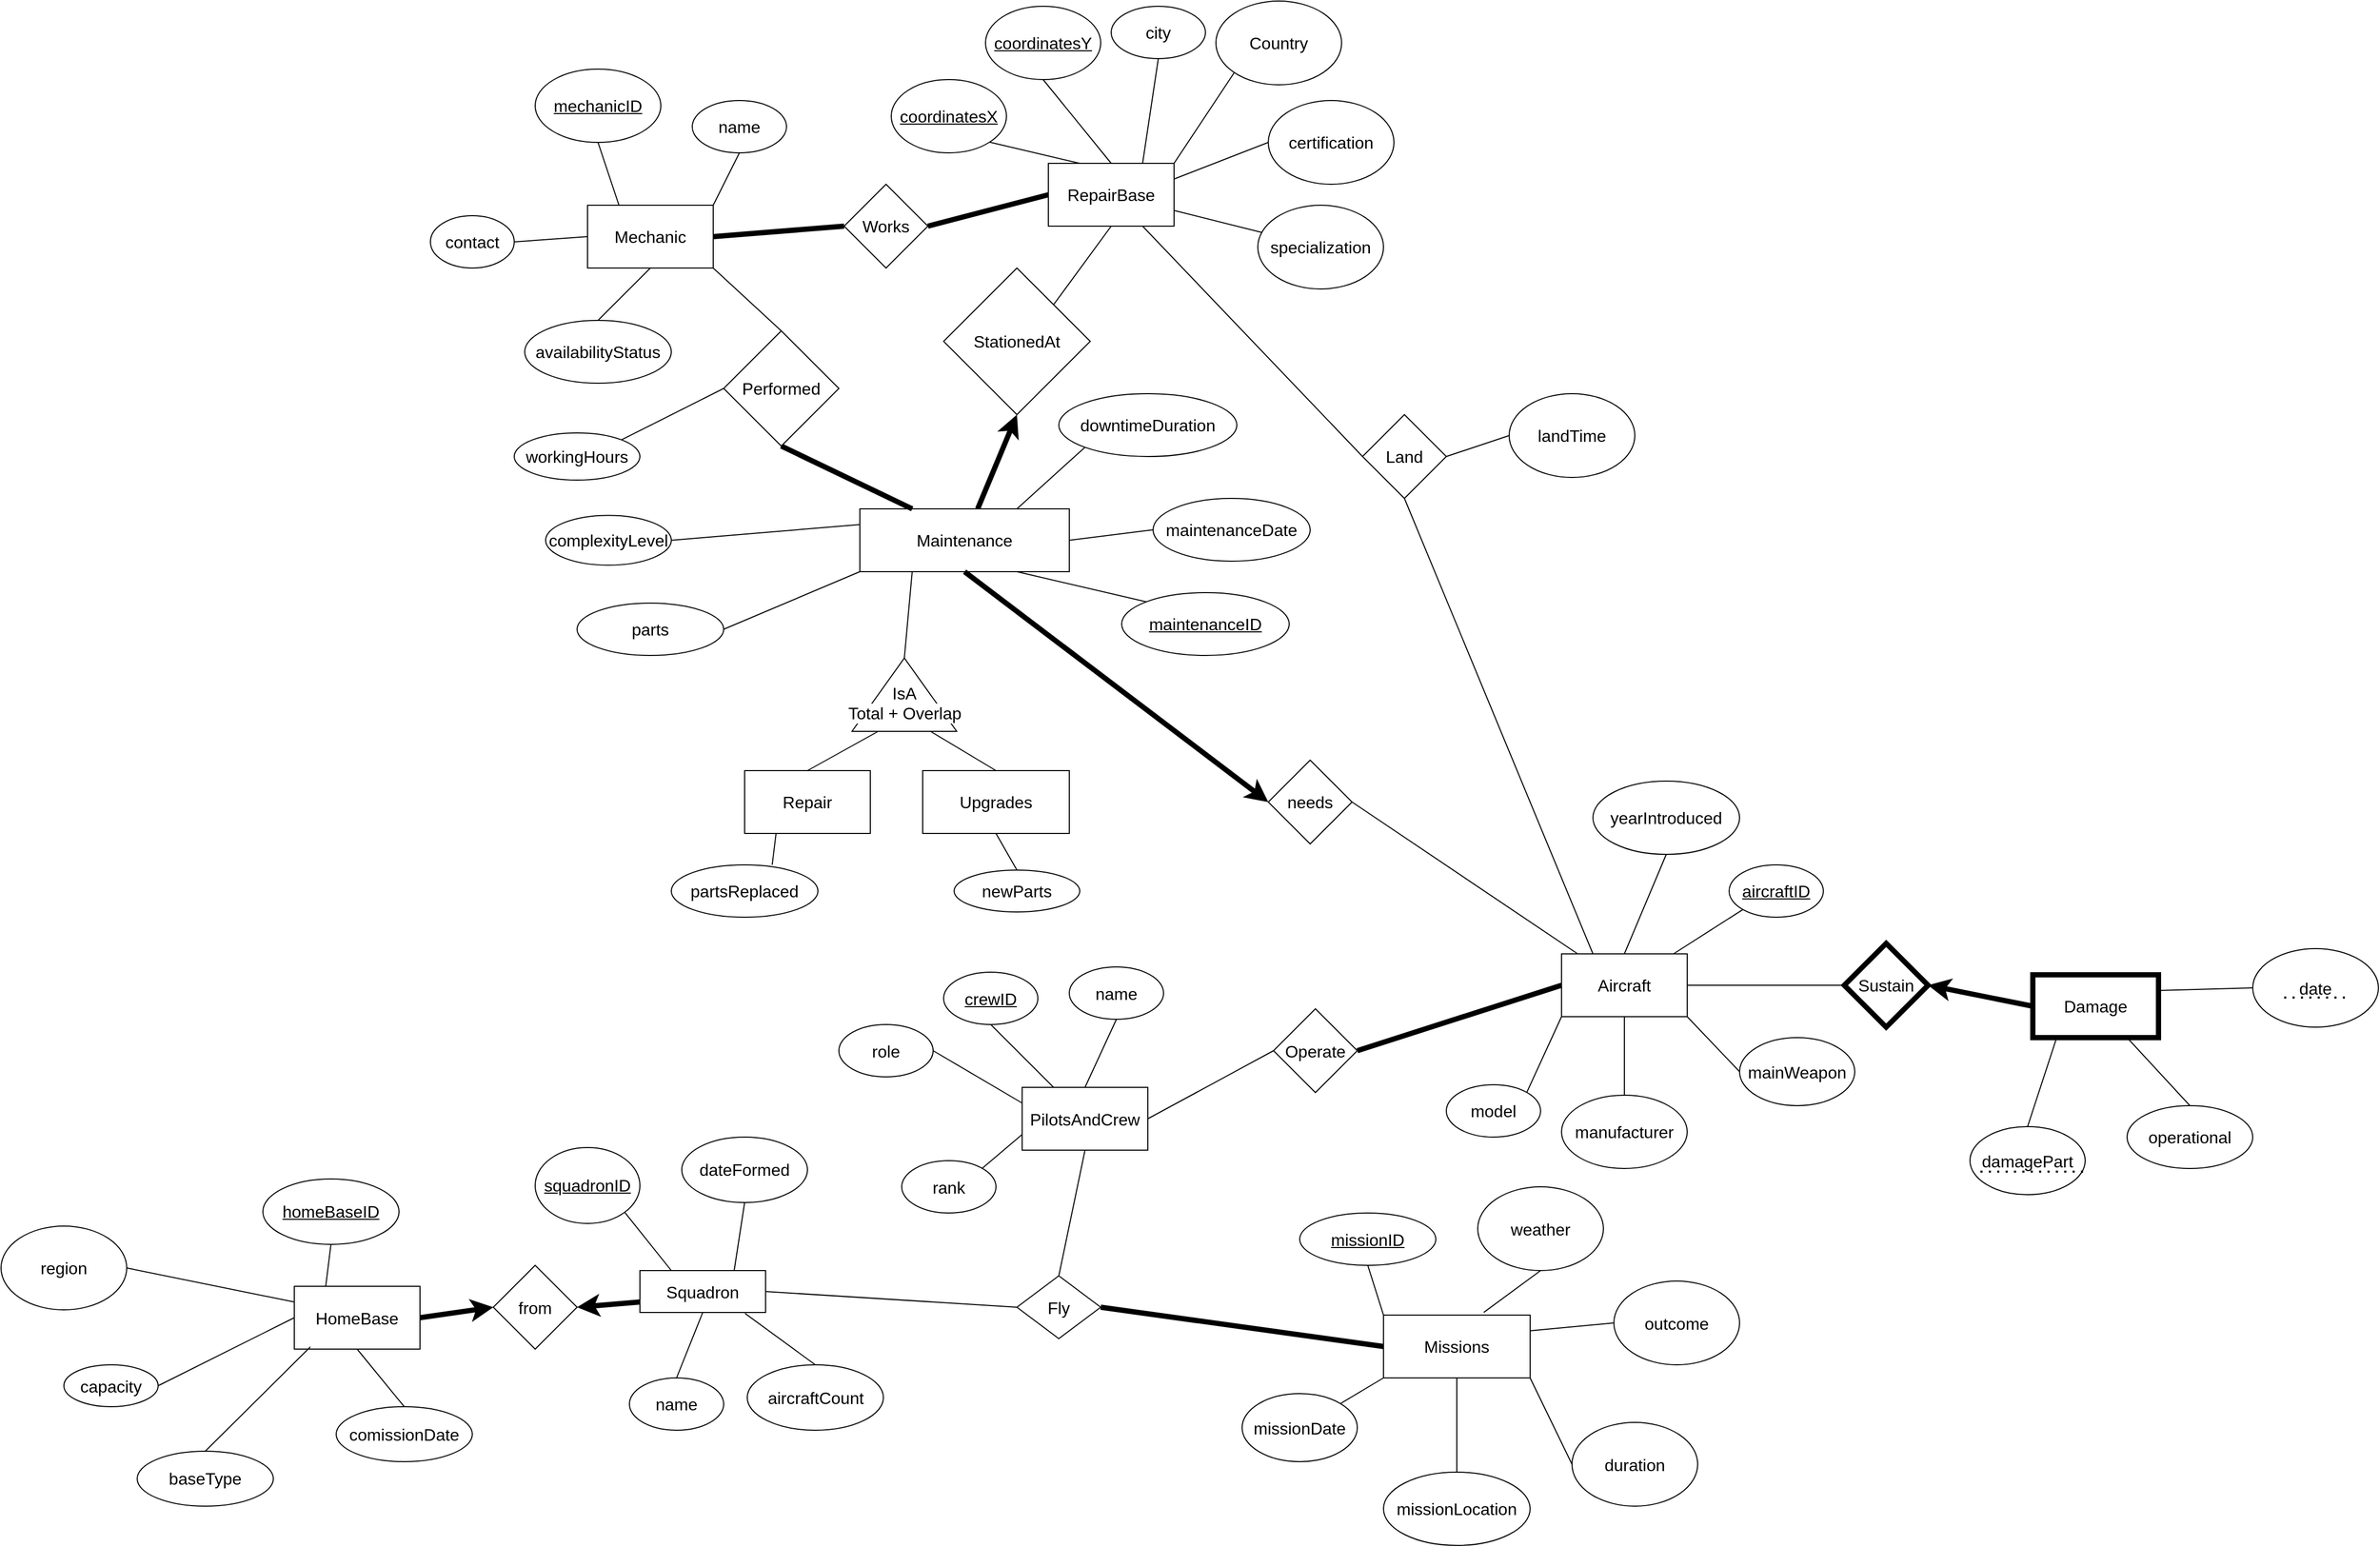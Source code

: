 <mxfile version="24.7.17">
  <diagram name="Page-1" id="7wE-Jub5kdQwUGibDXTf">
    <mxGraphModel grid="1" page="1" gridSize="10" guides="1" tooltips="1" connect="1" arrows="1" fold="1" pageScale="1" pageWidth="827" pageHeight="1169" math="0" shadow="0">
      <root>
        <mxCell id="0" />
        <mxCell id="1" parent="0" />
        <mxCell id="euEqyiu8ekSaOmMLBCGk-12" style="rounded=0;orthogonalLoop=1;jettySize=auto;html=1;entryX=0;entryY=1;entryDx=0;entryDy=0;endArrow=none;endFill=0;fontSize=16;" edge="1" parent="1" source="euEqyiu8ekSaOmMLBCGk-1" target="euEqyiu8ekSaOmMLBCGk-10">
          <mxGeometry relative="1" as="geometry" />
        </mxCell>
        <mxCell id="euEqyiu8ekSaOmMLBCGk-19" style="rounded=0;orthogonalLoop=1;jettySize=auto;html=1;exitX=0.5;exitY=1;exitDx=0;exitDy=0;entryX=0.5;entryY=0;entryDx=0;entryDy=0;endArrow=none;endFill=0;fontSize=16;" edge="1" parent="1" source="euEqyiu8ekSaOmMLBCGk-1" target="euEqyiu8ekSaOmMLBCGk-14">
          <mxGeometry relative="1" as="geometry" />
        </mxCell>
        <mxCell id="euEqyiu8ekSaOmMLBCGk-23" style="rounded=0;orthogonalLoop=1;jettySize=auto;html=1;exitX=0.5;exitY=0;exitDx=0;exitDy=0;entryX=0.5;entryY=1;entryDx=0;entryDy=0;endArrow=none;endFill=0;fontSize=16;" edge="1" parent="1" source="euEqyiu8ekSaOmMLBCGk-1" target="euEqyiu8ekSaOmMLBCGk-17">
          <mxGeometry relative="1" as="geometry" />
        </mxCell>
        <mxCell id="euEqyiu8ekSaOmMLBCGk-85" style="rounded=0;orthogonalLoop=1;jettySize=auto;html=1;exitX=0;exitY=1;exitDx=0;exitDy=0;endArrow=none;endFill=0;entryX=1;entryY=0;entryDx=0;entryDy=0;fontSize=16;" edge="1" parent="1" source="euEqyiu8ekSaOmMLBCGk-1" target="euEqyiu8ekSaOmMLBCGk-13">
          <mxGeometry relative="1" as="geometry" />
        </mxCell>
        <mxCell id="euEqyiu8ekSaOmMLBCGk-89" style="rounded=0;orthogonalLoop=1;jettySize=auto;html=1;entryX=1;entryY=0.5;entryDx=0;entryDy=0;endArrow=none;endFill=0;fontSize=16;" edge="1" parent="1" source="euEqyiu8ekSaOmMLBCGk-1" target="euEqyiu8ekSaOmMLBCGk-82">
          <mxGeometry relative="1" as="geometry" />
        </mxCell>
        <mxCell id="euEqyiu8ekSaOmMLBCGk-92" style="rounded=0;orthogonalLoop=1;jettySize=auto;html=1;entryX=0;entryY=0.5;entryDx=0;entryDy=0;endArrow=none;endFill=0;exitX=1;exitY=0.5;exitDx=0;exitDy=0;fontSize=16;" edge="1" parent="1" source="euEqyiu8ekSaOmMLBCGk-1" target="euEqyiu8ekSaOmMLBCGk-91">
          <mxGeometry relative="1" as="geometry" />
        </mxCell>
        <mxCell id="euEqyiu8ekSaOmMLBCGk-134" style="rounded=0;orthogonalLoop=1;jettySize=auto;html=1;entryX=0.5;entryY=1;entryDx=0;entryDy=0;endArrow=none;endFill=0;exitX=0.25;exitY=0;exitDx=0;exitDy=0;strokeWidth=1;fontSize=16;" edge="1" parent="1" source="euEqyiu8ekSaOmMLBCGk-1" target="euEqyiu8ekSaOmMLBCGk-133">
          <mxGeometry relative="1" as="geometry">
            <mxPoint x="750" y="320" as="sourcePoint" />
          </mxGeometry>
        </mxCell>
        <mxCell id="euEqyiu8ekSaOmMLBCGk-1" value="Aircraft" style="rounded=0;whiteSpace=wrap;html=1;fontSize=16;" vertex="1" parent="1">
          <mxGeometry x="720" y="325" width="120" height="60" as="geometry" />
        </mxCell>
        <mxCell id="euEqyiu8ekSaOmMLBCGk-3" value="Upgrades" style="whiteSpace=wrap;html=1;fontSize=16;" vertex="1" parent="1">
          <mxGeometry x="110" y="150" width="140" height="60" as="geometry" />
        </mxCell>
        <mxCell id="euEqyiu8ekSaOmMLBCGk-65" style="rounded=0;orthogonalLoop=1;jettySize=auto;html=1;exitX=0.75;exitY=0;exitDx=0;exitDy=0;entryX=0;entryY=1;entryDx=0;entryDy=0;endArrow=none;endFill=0;fontSize=16;" edge="1" parent="1" source="euEqyiu8ekSaOmMLBCGk-4" target="euEqyiu8ekSaOmMLBCGk-60">
          <mxGeometry relative="1" as="geometry" />
        </mxCell>
        <mxCell id="euEqyiu8ekSaOmMLBCGk-67" style="rounded=0;orthogonalLoop=1;jettySize=auto;html=1;exitX=1;exitY=0.5;exitDx=0;exitDy=0;entryX=0;entryY=0.5;entryDx=0;entryDy=0;endArrow=none;endFill=0;fontSize=16;" edge="1" parent="1" source="euEqyiu8ekSaOmMLBCGk-4" target="euEqyiu8ekSaOmMLBCGk-56">
          <mxGeometry relative="1" as="geometry" />
        </mxCell>
        <mxCell id="euEqyiu8ekSaOmMLBCGk-68" style="rounded=0;orthogonalLoop=1;jettySize=auto;html=1;exitX=0.75;exitY=1;exitDx=0;exitDy=0;entryX=0;entryY=0;entryDx=0;entryDy=0;endArrow=none;endFill=0;fontSize=16;" edge="1" parent="1" source="euEqyiu8ekSaOmMLBCGk-4" target="euEqyiu8ekSaOmMLBCGk-54">
          <mxGeometry relative="1" as="geometry" />
        </mxCell>
        <mxCell id="46omgulw-xg1U6PSMwpg-21" style="edgeStyle=none;shape=connector;rounded=0;orthogonalLoop=1;jettySize=auto;html=1;exitX=0.25;exitY=1;exitDx=0;exitDy=0;entryX=1;entryY=0.5;entryDx=0;entryDy=0;strokeColor=default;align=center;verticalAlign=middle;fontFamily=Helvetica;fontSize=16;fontColor=default;labelBackgroundColor=default;endArrow=none;endFill=0;" edge="1" parent="1" source="euEqyiu8ekSaOmMLBCGk-4" target="46omgulw-xg1U6PSMwpg-20">
          <mxGeometry relative="1" as="geometry" />
        </mxCell>
        <mxCell id="euEqyiu8ekSaOmMLBCGk-108" style="rounded=0;orthogonalLoop=1;jettySize=auto;html=1;entryX=0.5;entryY=1;entryDx=0;entryDy=0;endArrow=classic;endFill=1;strokeWidth=5;fontSize=16;" edge="1" parent="1" source="euEqyiu8ekSaOmMLBCGk-4" target="euEqyiu8ekSaOmMLBCGk-107">
          <mxGeometry relative="1" as="geometry" />
        </mxCell>
        <mxCell id="euEqyiu8ekSaOmMLBCGk-4" value="Maintenance" style="whiteSpace=wrap;html=1;fontSize=16;" vertex="1" parent="1">
          <mxGeometry x="50" y="-100" width="200" height="60" as="geometry" />
        </mxCell>
        <mxCell id="euEqyiu8ekSaOmMLBCGk-47" style="rounded=0;orthogonalLoop=1;jettySize=auto;html=1;exitX=0.25;exitY=0;exitDx=0;exitDy=0;entryX=0.5;entryY=1;entryDx=0;entryDy=0;endArrow=none;endFill=0;fontSize=16;" edge="1" parent="1" source="euEqyiu8ekSaOmMLBCGk-5" target="euEqyiu8ekSaOmMLBCGk-38">
          <mxGeometry relative="1" as="geometry" />
        </mxCell>
        <mxCell id="euEqyiu8ekSaOmMLBCGk-48" style="rounded=0;orthogonalLoop=1;jettySize=auto;html=1;exitX=0.5;exitY=0;exitDx=0;exitDy=0;entryX=0.5;entryY=1;entryDx=0;entryDy=0;endArrow=none;endFill=0;fontSize=16;" edge="1" parent="1" source="euEqyiu8ekSaOmMLBCGk-5" target="euEqyiu8ekSaOmMLBCGk-39">
          <mxGeometry relative="1" as="geometry" />
        </mxCell>
        <mxCell id="euEqyiu8ekSaOmMLBCGk-53" style="rounded=0;orthogonalLoop=1;jettySize=auto;html=1;exitX=0;exitY=0.25;exitDx=0;exitDy=0;entryX=1;entryY=0.5;entryDx=0;entryDy=0;endArrow=none;endFill=0;fontSize=16;" edge="1" parent="1" source="euEqyiu8ekSaOmMLBCGk-5" target="euEqyiu8ekSaOmMLBCGk-43">
          <mxGeometry relative="1" as="geometry" />
        </mxCell>
        <mxCell id="46omgulw-xg1U6PSMwpg-27" style="edgeStyle=none;shape=connector;rounded=0;orthogonalLoop=1;jettySize=auto;html=1;exitX=0.5;exitY=1;exitDx=0;exitDy=0;strokeColor=default;align=center;verticalAlign=middle;fontFamily=Helvetica;fontSize=16;fontColor=default;labelBackgroundColor=default;endArrow=none;endFill=0;entryX=0.5;entryY=0;entryDx=0;entryDy=0;" edge="1" parent="1" source="euEqyiu8ekSaOmMLBCGk-5" target="46omgulw-xg1U6PSMwpg-28">
          <mxGeometry relative="1" as="geometry">
            <mxPoint x="240" y="630" as="targetPoint" />
          </mxGeometry>
        </mxCell>
        <mxCell id="euEqyiu8ekSaOmMLBCGk-119" style="rounded=0;orthogonalLoop=1;jettySize=auto;html=1;entryX=0;entryY=0.5;entryDx=0;entryDy=0;endArrow=none;endFill=0;exitX=1;exitY=0.5;exitDx=0;exitDy=0;fontSize=16;" edge="1" parent="1" source="euEqyiu8ekSaOmMLBCGk-5" target="euEqyiu8ekSaOmMLBCGk-83">
          <mxGeometry relative="1" as="geometry">
            <Array as="points" />
          </mxGeometry>
        </mxCell>
        <mxCell id="euEqyiu8ekSaOmMLBCGk-5" value="PilotsAndCrew" style="whiteSpace=wrap;html=1;fontSize=16;" vertex="1" parent="1">
          <mxGeometry x="205" y="452.5" width="120" height="60" as="geometry" />
        </mxCell>
        <mxCell id="euEqyiu8ekSaOmMLBCGk-78" style="rounded=0;orthogonalLoop=1;jettySize=auto;html=1;exitX=0.25;exitY=0;exitDx=0;exitDy=0;entryX=1;entryY=1;entryDx=0;entryDy=0;endArrow=none;endFill=0;fontSize=16;" edge="1" parent="1" source="euEqyiu8ekSaOmMLBCGk-7" target="euEqyiu8ekSaOmMLBCGk-72">
          <mxGeometry relative="1" as="geometry" />
        </mxCell>
        <mxCell id="46omgulw-xg1U6PSMwpg-1" style="rounded=0;orthogonalLoop=1;jettySize=auto;html=1;exitX=0.75;exitY=0;exitDx=0;exitDy=0;endArrow=none;endFill=0;entryX=0.5;entryY=1;entryDx=0;entryDy=0;fontSize=16;" edge="1" parent="1" source="euEqyiu8ekSaOmMLBCGk-7" target="euEqyiu8ekSaOmMLBCGk-69">
          <mxGeometry relative="1" as="geometry" />
        </mxCell>
        <mxCell id="euEqyiu8ekSaOmMLBCGk-7" value="RepairBase" style="whiteSpace=wrap;html=1;fontSize=16;" vertex="1" parent="1">
          <mxGeometry x="230" y="-430" width="120" height="60" as="geometry" />
        </mxCell>
        <mxCell id="euEqyiu8ekSaOmMLBCGk-10" value="&lt;u style=&quot;font-size: 16px;&quot;&gt;aircraftID&lt;/u&gt;" style="ellipse;whiteSpace=wrap;html=1;fontSize=16;" vertex="1" parent="1">
          <mxGeometry x="880" y="240" width="90" height="50" as="geometry" />
        </mxCell>
        <mxCell id="euEqyiu8ekSaOmMLBCGk-13" value="model" style="ellipse;whiteSpace=wrap;html=1;fontSize=16;" vertex="1" parent="1">
          <mxGeometry x="610" y="450" width="90" height="50" as="geometry" />
        </mxCell>
        <mxCell id="euEqyiu8ekSaOmMLBCGk-14" value="manufacturer" style="ellipse;whiteSpace=wrap;html=1;fontSize=16;" vertex="1" parent="1">
          <mxGeometry x="720" y="460" width="120" height="70" as="geometry" />
        </mxCell>
        <mxCell id="euEqyiu8ekSaOmMLBCGk-17" value="yearIntroduced" style="ellipse;whiteSpace=wrap;html=1;fontSize=16;" vertex="1" parent="1">
          <mxGeometry x="750" y="160" width="140" height="70" as="geometry" />
        </mxCell>
        <mxCell id="euEqyiu8ekSaOmMLBCGk-36" style="rounded=0;orthogonalLoop=1;jettySize=auto;html=1;exitX=0.183;exitY=1.042;exitDx=0;exitDy=0;endArrow=none;endFill=0;exitPerimeter=0;entryX=0.5;entryY=0;entryDx=0;entryDy=0;fontSize=16;" edge="1" parent="1" source="euEqyiu8ekSaOmMLBCGk-32" target="euEqyiu8ekSaOmMLBCGk-34">
          <mxGeometry relative="1" as="geometry" />
        </mxCell>
        <mxCell id="6LYVL8OE9CmYwPtnyQev-10" style="rounded=0;orthogonalLoop=1;jettySize=auto;html=1;exitX=0.75;exitY=1;exitDx=0;exitDy=0;entryX=0.5;entryY=0;entryDx=0;entryDy=0;endArrow=none;endFill=0;fontSize=16;" edge="1" parent="1" source="euEqyiu8ekSaOmMLBCGk-32" target="euEqyiu8ekSaOmMLBCGk-112">
          <mxGeometry relative="1" as="geometry" />
        </mxCell>
        <mxCell id="LzYWNdN0Dhgm5_Pw5JzB-2" style="rounded=0;orthogonalLoop=1;jettySize=auto;html=1;exitX=1;exitY=0.25;exitDx=0;exitDy=0;entryX=0;entryY=0.5;entryDx=0;entryDy=0;endArrow=none;endFill=0;fontSize=16;" edge="1" parent="1" source="euEqyiu8ekSaOmMLBCGk-32" target="LzYWNdN0Dhgm5_Pw5JzB-1">
          <mxGeometry relative="1" as="geometry" />
        </mxCell>
        <mxCell id="euEqyiu8ekSaOmMLBCGk-32" value="Damage" style="whiteSpace=wrap;html=1;shadow=0;strokeColor=default;strokeWidth=5;fontSize=16;" vertex="1" parent="1">
          <mxGeometry x="1170" y="345" width="120" height="60" as="geometry" />
        </mxCell>
        <mxCell id="euEqyiu8ekSaOmMLBCGk-34" value="damagePart" style="ellipse;whiteSpace=wrap;html=1;fontSize=16;" vertex="1" parent="1">
          <mxGeometry x="1110" y="490" width="110" height="65" as="geometry" />
        </mxCell>
        <mxCell id="euEqyiu8ekSaOmMLBCGk-38" value="&lt;u style=&quot;font-size: 16px;&quot;&gt;crewID&lt;/u&gt;" style="ellipse;whiteSpace=wrap;html=1;fontSize=16;" vertex="1" parent="1">
          <mxGeometry x="130" y="342.5" width="90" height="50" as="geometry" />
        </mxCell>
        <mxCell id="euEqyiu8ekSaOmMLBCGk-39" value="name" style="ellipse;whiteSpace=wrap;html=1;fontSize=16;" vertex="1" parent="1">
          <mxGeometry x="250" y="337.5" width="90" height="50" as="geometry" />
        </mxCell>
        <mxCell id="euEqyiu8ekSaOmMLBCGk-43" value="role" style="ellipse;whiteSpace=wrap;html=1;fontSize=16;" vertex="1" parent="1">
          <mxGeometry x="30" y="392.5" width="90" height="50" as="geometry" />
        </mxCell>
        <mxCell id="euEqyiu8ekSaOmMLBCGk-54" value="&lt;u style=&quot;font-size: 16px;&quot;&gt;maintenanceID&lt;/u&gt;" style="ellipse;whiteSpace=wrap;html=1;fontSize=16;" vertex="1" parent="1">
          <mxGeometry x="300" y="-20" width="160" height="60" as="geometry" />
        </mxCell>
        <mxCell id="euEqyiu8ekSaOmMLBCGk-56" value="maintenanceDate" style="ellipse;whiteSpace=wrap;html=1;fontSize=16;" vertex="1" parent="1">
          <mxGeometry x="330" y="-110" width="150" height="60" as="geometry" />
        </mxCell>
        <mxCell id="euEqyiu8ekSaOmMLBCGk-76" style="rounded=0;orthogonalLoop=1;jettySize=auto;html=1;exitX=0.25;exitY=0;exitDx=0;exitDy=0;entryX=0.5;entryY=1;entryDx=0;entryDy=0;endArrow=none;endFill=0;fontSize=16;" edge="1" parent="1" source="euEqyiu8ekSaOmMLBCGk-58" target="euEqyiu8ekSaOmMLBCGk-74">
          <mxGeometry relative="1" as="geometry" />
        </mxCell>
        <mxCell id="46omgulw-xg1U6PSMwpg-52" style="edgeStyle=none;shape=connector;rounded=0;orthogonalLoop=1;jettySize=auto;html=1;exitX=0;exitY=0.5;exitDx=0;exitDy=0;entryX=1;entryY=0.5;entryDx=0;entryDy=0;strokeColor=default;align=center;verticalAlign=middle;fontFamily=Helvetica;fontSize=16;fontColor=default;labelBackgroundColor=default;endArrow=none;endFill=0;" edge="1" parent="1" source="euEqyiu8ekSaOmMLBCGk-58" target="euEqyiu8ekSaOmMLBCGk-114">
          <mxGeometry relative="1" as="geometry" />
        </mxCell>
        <mxCell id="euEqyiu8ekSaOmMLBCGk-137" style="rounded=0;orthogonalLoop=1;jettySize=auto;html=1;entryX=0;entryY=0.5;entryDx=0;entryDy=0;endArrow=none;endFill=0;exitX=1;exitY=0.5;exitDx=0;exitDy=0;strokeWidth=5;fontSize=16;" edge="1" parent="1" source="euEqyiu8ekSaOmMLBCGk-58" target="euEqyiu8ekSaOmMLBCGk-136">
          <mxGeometry relative="1" as="geometry" />
        </mxCell>
        <mxCell id="euEqyiu8ekSaOmMLBCGk-58" value="Mechanic" style="whiteSpace=wrap;html=1;fontSize=16;" vertex="1" parent="1">
          <mxGeometry x="-210" y="-390" width="120" height="60" as="geometry" />
        </mxCell>
        <mxCell id="euEqyiu8ekSaOmMLBCGk-60" value="downtimeDuration" style="ellipse;whiteSpace=wrap;html=1;fontSize=16;" vertex="1" parent="1">
          <mxGeometry x="240" y="-210" width="170" height="60" as="geometry" />
        </mxCell>
        <mxCell id="euEqyiu8ekSaOmMLBCGk-69" value="city" style="ellipse;whiteSpace=wrap;html=1;fontSize=16;" vertex="1" parent="1">
          <mxGeometry x="290" y="-580" width="90" height="50" as="geometry" />
        </mxCell>
        <mxCell id="euEqyiu8ekSaOmMLBCGk-72" value="&lt;u style=&quot;font-size: 16px;&quot;&gt;coordinatesX&lt;/u&gt;" style="ellipse;whiteSpace=wrap;html=1;fontSize=16;" vertex="1" parent="1">
          <mxGeometry x="80" y="-510" width="110" height="70" as="geometry" />
        </mxCell>
        <mxCell id="euEqyiu8ekSaOmMLBCGk-74" value="&lt;u style=&quot;font-size: 16px;&quot;&gt;mechanicID&lt;/u&gt;" style="ellipse;whiteSpace=wrap;html=1;fontSize=16;" vertex="1" parent="1">
          <mxGeometry x="-260" y="-520" width="120" height="70" as="geometry" />
        </mxCell>
        <mxCell id="euEqyiu8ekSaOmMLBCGk-90" style="rounded=0;orthogonalLoop=1;jettySize=auto;html=1;exitX=0;exitY=0.5;exitDx=0;exitDy=0;entryX=0.5;entryY=1;entryDx=0;entryDy=0;endArrow=none;endFill=0;strokeWidth=5;startArrow=classic;startFill=1;fontSize=16;" edge="1" parent="1" source="euEqyiu8ekSaOmMLBCGk-82" target="euEqyiu8ekSaOmMLBCGk-4">
          <mxGeometry relative="1" as="geometry" />
        </mxCell>
        <mxCell id="euEqyiu8ekSaOmMLBCGk-82" value="needs" style="rhombus;whiteSpace=wrap;html=1;fontSize=16;" vertex="1" parent="1">
          <mxGeometry x="440" y="140" width="80" height="80" as="geometry" />
        </mxCell>
        <mxCell id="euEqyiu8ekSaOmMLBCGk-87" style="rounded=0;orthogonalLoop=1;jettySize=auto;html=1;exitX=1;exitY=0.5;exitDx=0;exitDy=0;entryX=0;entryY=0.5;entryDx=0;entryDy=0;endArrow=none;endFill=0;strokeWidth=5;fontSize=16;" edge="1" parent="1" source="euEqyiu8ekSaOmMLBCGk-83" target="euEqyiu8ekSaOmMLBCGk-1">
          <mxGeometry relative="1" as="geometry" />
        </mxCell>
        <mxCell id="euEqyiu8ekSaOmMLBCGk-83" value="Operate" style="rhombus;whiteSpace=wrap;html=1;fontSize=16;" vertex="1" parent="1">
          <mxGeometry x="445" y="377.5" width="80" height="80" as="geometry" />
        </mxCell>
        <mxCell id="euEqyiu8ekSaOmMLBCGk-94" style="rounded=0;orthogonalLoop=1;jettySize=auto;html=1;entryX=0;entryY=0.5;entryDx=0;entryDy=0;endArrow=none;endFill=0;exitX=1;exitY=0.5;exitDx=0;exitDy=0;strokeWidth=5;startArrow=classic;startFill=1;fontSize=16;" edge="1" parent="1" source="euEqyiu8ekSaOmMLBCGk-91" target="euEqyiu8ekSaOmMLBCGk-32">
          <mxGeometry relative="1" as="geometry" />
        </mxCell>
        <mxCell id="euEqyiu8ekSaOmMLBCGk-91" value="Sustain" style="rhombus;whiteSpace=wrap;html=1;strokeWidth=5;fontSize=16;" vertex="1" parent="1">
          <mxGeometry x="990" y="315" width="80" height="80" as="geometry" />
        </mxCell>
        <mxCell id="46omgulw-xg1U6PSMwpg-18" style="edgeStyle=none;shape=connector;rounded=0;orthogonalLoop=1;jettySize=auto;html=1;exitX=0.5;exitY=1;exitDx=0;exitDy=0;entryX=0.25;entryY=0;entryDx=0;entryDy=0;strokeColor=default;align=center;verticalAlign=middle;fontFamily=Helvetica;fontSize=16;fontColor=default;labelBackgroundColor=default;endArrow=none;endFill=0;strokeWidth=5;" edge="1" parent="1" source="46omgulw-xg1U6PSMwpg-15" target="euEqyiu8ekSaOmMLBCGk-4">
          <mxGeometry relative="1" as="geometry" />
        </mxCell>
        <mxCell id="46omgulw-xg1U6PSMwpg-15" value="Performed" style="rhombus;whiteSpace=wrap;html=1;fontFamily=Helvetica;fontSize=16;fontColor=default;labelBackgroundColor=default;" vertex="1" parent="1">
          <mxGeometry x="-80" y="-270" width="110" height="110" as="geometry" />
        </mxCell>
        <mxCell id="euEqyiu8ekSaOmMLBCGk-106" value="Repair" style="whiteSpace=wrap;html=1;fontSize=16;" vertex="1" parent="1">
          <mxGeometry x="-60" y="150" width="120" height="60" as="geometry" />
        </mxCell>
        <mxCell id="46omgulw-xg1U6PSMwpg-22" style="edgeStyle=none;shape=connector;rounded=0;orthogonalLoop=1;jettySize=auto;html=1;exitX=0;exitY=0.25;exitDx=0;exitDy=0;entryX=0.5;entryY=0;entryDx=0;entryDy=0;strokeColor=default;align=center;verticalAlign=middle;fontFamily=Helvetica;fontSize=16;fontColor=default;labelBackgroundColor=default;endArrow=none;endFill=0;" edge="1" parent="1" source="46omgulw-xg1U6PSMwpg-20" target="euEqyiu8ekSaOmMLBCGk-106">
          <mxGeometry relative="1" as="geometry" />
        </mxCell>
        <mxCell id="46omgulw-xg1U6PSMwpg-23" style="edgeStyle=none;shape=connector;rounded=0;orthogonalLoop=1;jettySize=auto;html=1;exitX=0;exitY=0.75;exitDx=0;exitDy=0;entryX=0.5;entryY=0;entryDx=0;entryDy=0;strokeColor=default;align=center;verticalAlign=middle;fontFamily=Helvetica;fontSize=16;fontColor=default;labelBackgroundColor=default;endArrow=none;endFill=0;" edge="1" parent="1" source="46omgulw-xg1U6PSMwpg-20" target="euEqyiu8ekSaOmMLBCGk-3">
          <mxGeometry relative="1" as="geometry" />
        </mxCell>
        <mxCell id="46omgulw-xg1U6PSMwpg-20" value="IsA" style="triangle;whiteSpace=wrap;html=1;rotation=-90;labelPosition=center;verticalLabelPosition=middle;align=center;verticalAlign=middle;textDirection=vertical-lr;fontSize=16;" vertex="1" parent="1">
          <mxGeometry x="57.5" y="27.5" width="70" height="100" as="geometry" />
        </mxCell>
        <mxCell id="euEqyiu8ekSaOmMLBCGk-110" style="rounded=0;orthogonalLoop=1;jettySize=auto;html=1;exitX=1;exitY=0;exitDx=0;exitDy=0;entryX=0.5;entryY=1;entryDx=0;entryDy=0;endArrow=none;endFill=0;strokeWidth=1;fontSize=16;" edge="1" parent="1" source="euEqyiu8ekSaOmMLBCGk-107" target="euEqyiu8ekSaOmMLBCGk-7">
          <mxGeometry relative="1" as="geometry" />
        </mxCell>
        <mxCell id="euEqyiu8ekSaOmMLBCGk-107" value="StationedAt" style="rhombus;whiteSpace=wrap;html=1;fontFamily=Helvetica;fontSize=16;fontColor=default;labelBackgroundColor=default;" vertex="1" parent="1">
          <mxGeometry x="130" y="-330" width="140" height="140" as="geometry" />
        </mxCell>
        <mxCell id="46omgulw-xg1U6PSMwpg-29" style="edgeStyle=none;shape=connector;rounded=0;orthogonalLoop=1;jettySize=auto;html=1;exitX=1;exitY=0.5;exitDx=0;exitDy=0;entryX=0;entryY=0.5;entryDx=0;entryDy=0;strokeColor=default;align=center;verticalAlign=middle;fontFamily=Helvetica;fontSize=16;fontColor=default;labelBackgroundColor=default;endArrow=none;endFill=0;strokeWidth=5;" edge="1" parent="1" source="46omgulw-xg1U6PSMwpg-28" target="46omgulw-xg1U6PSMwpg-39">
          <mxGeometry relative="1" as="geometry">
            <mxPoint x="235" y="860" as="targetPoint" />
          </mxGeometry>
        </mxCell>
        <mxCell id="46omgulw-xg1U6PSMwpg-28" value="Fly" style="rhombus;whiteSpace=wrap;html=1;fontFamily=Helvetica;fontSize=16;fontColor=default;labelBackgroundColor=default;" vertex="1" parent="1">
          <mxGeometry x="200" y="632.5" width="80" height="60" as="geometry" />
        </mxCell>
        <mxCell id="46omgulw-xg1U6PSMwpg-30" style="rounded=0;orthogonalLoop=1;jettySize=auto;html=1;exitX=0.5;exitY=1;exitDx=0;exitDy=0;entryX=0.5;entryY=0;entryDx=0;entryDy=0;endArrow=none;endFill=0;fontSize=16;" edge="1" parent="1" source="46omgulw-xg1U6PSMwpg-39" target="euEqyiu8ekSaOmMLBCGk-142">
          <mxGeometry relative="1" as="geometry">
            <mxPoint x="645" y="825" as="targetPoint" />
          </mxGeometry>
        </mxCell>
        <mxCell id="46omgulw-xg1U6PSMwpg-35" style="edgeStyle=none;shape=connector;rounded=0;orthogonalLoop=1;jettySize=auto;html=1;exitX=0;exitY=1;exitDx=0;exitDy=0;entryX=1;entryY=0;entryDx=0;entryDy=0;strokeColor=default;align=center;verticalAlign=middle;fontFamily=Helvetica;fontSize=16;fontColor=default;labelBackgroundColor=default;endArrow=none;endFill=0;" edge="1" parent="1" source="46omgulw-xg1U6PSMwpg-39" target="46omgulw-xg1U6PSMwpg-40">
          <mxGeometry relative="1" as="geometry" />
        </mxCell>
        <mxCell id="46omgulw-xg1U6PSMwpg-37" style="edgeStyle=none;shape=connector;rounded=0;orthogonalLoop=1;jettySize=auto;html=1;exitX=0;exitY=0;exitDx=0;exitDy=0;entryX=0.5;entryY=1;entryDx=0;entryDy=0;strokeColor=default;align=center;verticalAlign=middle;fontFamily=Helvetica;fontSize=16;fontColor=default;labelBackgroundColor=default;endArrow=none;endFill=0;" edge="1" parent="1" source="46omgulw-xg1U6PSMwpg-39" target="46omgulw-xg1U6PSMwpg-41">
          <mxGeometry relative="1" as="geometry" />
        </mxCell>
        <mxCell id="46omgulw-xg1U6PSMwpg-39" value="Missions" style="whiteSpace=wrap;html=1;fontSize=16;" vertex="1" parent="1">
          <mxGeometry x="550" y="670" width="140" height="60" as="geometry" />
        </mxCell>
        <mxCell id="46omgulw-xg1U6PSMwpg-40" value="missionDate" style="ellipse;whiteSpace=wrap;html=1;fontSize=16;" vertex="1" parent="1">
          <mxGeometry x="415" y="745" width="110" height="65" as="geometry" />
        </mxCell>
        <mxCell id="46omgulw-xg1U6PSMwpg-41" value="&lt;u style=&quot;font-size: 16px;&quot;&gt;missionID&lt;/u&gt;" style="ellipse;whiteSpace=wrap;html=1;fontSize=16;" vertex="1" parent="1">
          <mxGeometry x="470" y="572.5" width="130" height="50" as="geometry" />
        </mxCell>
        <mxCell id="euEqyiu8ekSaOmMLBCGk-112" value="operational" style="ellipse;whiteSpace=wrap;html=1;fontSize=16;" vertex="1" parent="1">
          <mxGeometry x="1260" y="470" width="120" height="60" as="geometry" />
        </mxCell>
        <mxCell id="6LYVL8OE9CmYwPtnyQev-20" value="partsReplaced" style="ellipse;whiteSpace=wrap;html=1;fontSize=16;" vertex="1" parent="1">
          <mxGeometry x="-130" y="240" width="140" height="50" as="geometry" />
        </mxCell>
        <mxCell id="6LYVL8OE9CmYwPtnyQev-24" value="" style="endArrow=none;html=1;rounded=0;entryX=0.25;entryY=1;entryDx=0;entryDy=0;exitX=0.688;exitY=0;exitDx=0;exitDy=0;exitPerimeter=0;fontSize=16;" edge="1" parent="1" source="6LYVL8OE9CmYwPtnyQev-20" target="euEqyiu8ekSaOmMLBCGk-106">
          <mxGeometry width="50" height="50" relative="1" as="geometry">
            <mxPoint x="550" y="250" as="sourcePoint" />
            <mxPoint x="600" y="200" as="targetPoint" />
          </mxGeometry>
        </mxCell>
        <mxCell id="6LYVL8OE9CmYwPtnyQev-25" value="newParts" style="ellipse;whiteSpace=wrap;html=1;direction=west;fontSize=16;" vertex="1" parent="1">
          <mxGeometry x="140" y="245" width="120" height="40" as="geometry" />
        </mxCell>
        <mxCell id="6LYVL8OE9CmYwPtnyQev-27" value="" style="endArrow=none;html=1;rounded=0;entryX=0.5;entryY=1;entryDx=0;entryDy=0;exitX=0.5;exitY=1;exitDx=0;exitDy=0;fontSize=16;" edge="1" parent="1" source="6LYVL8OE9CmYwPtnyQev-25" target="euEqyiu8ekSaOmMLBCGk-3">
          <mxGeometry width="50" height="50" relative="1" as="geometry">
            <mxPoint x="550" y="250" as="sourcePoint" />
            <mxPoint x="600" y="200" as="targetPoint" />
          </mxGeometry>
        </mxCell>
        <mxCell id="euEqyiu8ekSaOmMLBCGk-113" value="name" style="ellipse;whiteSpace=wrap;html=1;fontSize=16;" vertex="1" parent="1">
          <mxGeometry x="-110" y="-490" width="90" height="50" as="geometry" />
        </mxCell>
        <mxCell id="euEqyiu8ekSaOmMLBCGk-114" value="contact" style="ellipse;whiteSpace=wrap;html=1;fontSize=16;" vertex="1" parent="1">
          <mxGeometry x="-360" y="-380" width="80" height="50" as="geometry" />
        </mxCell>
        <mxCell id="euEqyiu8ekSaOmMLBCGk-116" value="availabilityStatus" style="ellipse;whiteSpace=wrap;html=1;fontSize=16;" vertex="1" parent="1">
          <mxGeometry x="-270" y="-280" width="140" height="60" as="geometry" />
        </mxCell>
        <mxCell id="46omgulw-xg1U6PSMwpg-51" style="edgeStyle=none;shape=connector;rounded=0;orthogonalLoop=1;jettySize=auto;html=1;exitX=0.5;exitY=0;exitDx=0;exitDy=0;entryX=0.5;entryY=1;entryDx=0;entryDy=0;strokeColor=default;align=center;verticalAlign=middle;fontFamily=Helvetica;fontSize=16;fontColor=default;labelBackgroundColor=default;endArrow=none;endFill=0;" edge="1" parent="1" source="euEqyiu8ekSaOmMLBCGk-116" target="euEqyiu8ekSaOmMLBCGk-58">
          <mxGeometry relative="1" as="geometry" />
        </mxCell>
        <mxCell id="46omgulw-xg1U6PSMwpg-53" style="edgeStyle=none;shape=connector;rounded=0;orthogonalLoop=1;jettySize=auto;html=1;exitX=0.5;exitY=1;exitDx=0;exitDy=0;entryX=1;entryY=0;entryDx=0;entryDy=0;strokeColor=default;align=center;verticalAlign=middle;fontFamily=Helvetica;fontSize=16;fontColor=default;labelBackgroundColor=default;endArrow=none;endFill=0;" edge="1" parent="1" source="euEqyiu8ekSaOmMLBCGk-113" target="euEqyiu8ekSaOmMLBCGk-58">
          <mxGeometry relative="1" as="geometry" />
        </mxCell>
        <mxCell id="46omgulw-xg1U6PSMwpg-63" style="edgeStyle=none;shape=connector;rounded=0;orthogonalLoop=1;jettySize=auto;html=1;exitX=1;exitY=0.5;exitDx=0;exitDy=0;strokeColor=default;align=center;verticalAlign=middle;fontFamily=Helvetica;fontSize=16;fontColor=default;labelBackgroundColor=default;endArrow=none;endFill=0;entryX=0;entryY=0.5;entryDx=0;entryDy=0;strokeWidth=1;" edge="1" parent="1" source="euEqyiu8ekSaOmMLBCGk-122" target="46omgulw-xg1U6PSMwpg-28">
          <mxGeometry relative="1" as="geometry">
            <mxPoint x="190" y="670" as="targetPoint" />
          </mxGeometry>
        </mxCell>
        <mxCell id="euEqyiu8ekSaOmMLBCGk-122" value="Squadron" style="rounded=0;whiteSpace=wrap;html=1;fontSize=16;" vertex="1" parent="1">
          <mxGeometry x="-160" y="627.5" width="120" height="40" as="geometry" />
        </mxCell>
        <mxCell id="euEqyiu8ekSaOmMLBCGk-123" value="&lt;u style=&quot;font-size: 16px;&quot;&gt;squadronID&lt;/u&gt;" style="ellipse;whiteSpace=wrap;html=1;fontSize=16;" vertex="1" parent="1">
          <mxGeometry x="-260" y="510" width="100" height="72.5" as="geometry" />
        </mxCell>
        <mxCell id="euEqyiu8ekSaOmMLBCGk-124" value="dateFormed" style="ellipse;whiteSpace=wrap;html=1;fontSize=16;" vertex="1" parent="1">
          <mxGeometry x="-120" y="500" width="120" height="62.5" as="geometry" />
        </mxCell>
        <mxCell id="euEqyiu8ekSaOmMLBCGk-125" value="name" style="ellipse;whiteSpace=wrap;html=1;fontSize=16;" vertex="1" parent="1">
          <mxGeometry x="-170" y="730" width="90" height="50" as="geometry" />
        </mxCell>
        <mxCell id="euEqyiu8ekSaOmMLBCGk-126" value="aircraftCount" style="ellipse;whiteSpace=wrap;html=1;fontSize=16;" vertex="1" parent="1">
          <mxGeometry x="-57.5" y="717.5" width="130" height="62.5" as="geometry" />
        </mxCell>
        <mxCell id="46omgulw-xg1U6PSMwpg-76" style="edgeStyle=none;shape=connector;rounded=0;orthogonalLoop=1;jettySize=auto;html=1;exitX=0.5;exitY=1;exitDx=0;exitDy=0;entryX=0.5;entryY=0;entryDx=0;entryDy=0;strokeColor=default;align=center;verticalAlign=middle;fontFamily=Helvetica;fontSize=16;fontColor=default;labelBackgroundColor=default;endArrow=none;endFill=0;" edge="1" parent="1" source="euEqyiu8ekSaOmMLBCGk-127" target="euEqyiu8ekSaOmMLBCGk-151">
          <mxGeometry relative="1" as="geometry" />
        </mxCell>
        <mxCell id="euEqyiu8ekSaOmMLBCGk-127" value="HomeBase" style="whiteSpace=wrap;html=1;fontSize=16;" vertex="1" parent="1">
          <mxGeometry x="-490" y="642.5" width="120" height="60" as="geometry" />
        </mxCell>
        <mxCell id="46omgulw-xg1U6PSMwpg-54" style="edgeStyle=none;shape=connector;rounded=0;orthogonalLoop=1;jettySize=auto;html=1;exitX=1;exitY=0.5;exitDx=0;exitDy=0;entryX=0;entryY=0.75;entryDx=0;entryDy=0;strokeColor=default;align=center;verticalAlign=middle;fontFamily=Helvetica;fontSize=16;fontColor=default;labelBackgroundColor=default;endArrow=none;endFill=0;startArrow=classic;startFill=1;strokeWidth=5;" edge="1" parent="1" source="euEqyiu8ekSaOmMLBCGk-128" target="euEqyiu8ekSaOmMLBCGk-122">
          <mxGeometry relative="1" as="geometry" />
        </mxCell>
        <mxCell id="46omgulw-xg1U6PSMwpg-55" style="edgeStyle=none;shape=connector;rounded=0;orthogonalLoop=1;jettySize=auto;html=1;exitX=0;exitY=0.5;exitDx=0;exitDy=0;entryX=1;entryY=0.5;entryDx=0;entryDy=0;strokeColor=default;align=center;verticalAlign=middle;fontFamily=Helvetica;fontSize=16;fontColor=default;labelBackgroundColor=default;endArrow=none;endFill=0;startArrow=classic;startFill=1;strokeWidth=5;" edge="1" parent="1" source="euEqyiu8ekSaOmMLBCGk-128" target="euEqyiu8ekSaOmMLBCGk-127">
          <mxGeometry relative="1" as="geometry" />
        </mxCell>
        <mxCell id="euEqyiu8ekSaOmMLBCGk-128" value="from" style="rhombus;whiteSpace=wrap;html=1;fontSize=16;" vertex="1" parent="1">
          <mxGeometry x="-300" y="622.5" width="80" height="80" as="geometry" />
        </mxCell>
        <mxCell id="46omgulw-xg1U6PSMwpg-58" style="edgeStyle=none;shape=connector;rounded=0;orthogonalLoop=1;jettySize=auto;html=1;exitX=0.5;exitY=0;exitDx=0;exitDy=0;strokeColor=default;align=center;verticalAlign=middle;fontFamily=Helvetica;fontSize=16;fontColor=default;labelBackgroundColor=default;endArrow=none;endFill=0;entryX=0.5;entryY=1;entryDx=0;entryDy=0;" edge="1" parent="1" source="euEqyiu8ekSaOmMLBCGk-125" target="euEqyiu8ekSaOmMLBCGk-122">
          <mxGeometry relative="1" as="geometry">
            <mxPoint x="-105" y="672.5" as="targetPoint" />
          </mxGeometry>
        </mxCell>
        <mxCell id="46omgulw-xg1U6PSMwpg-59" style="edgeStyle=none;shape=connector;rounded=0;orthogonalLoop=1;jettySize=auto;html=1;exitX=0.5;exitY=0;exitDx=0;exitDy=0;entryX=0.837;entryY=1.024;entryDx=0;entryDy=0;entryPerimeter=0;strokeColor=default;align=center;verticalAlign=middle;fontFamily=Helvetica;fontSize=16;fontColor=default;labelBackgroundColor=default;endArrow=none;endFill=0;" edge="1" parent="1" source="euEqyiu8ekSaOmMLBCGk-126" target="euEqyiu8ekSaOmMLBCGk-122">
          <mxGeometry relative="1" as="geometry" />
        </mxCell>
        <mxCell id="46omgulw-xg1U6PSMwpg-56" style="edgeStyle=none;shape=connector;rounded=0;orthogonalLoop=1;jettySize=auto;html=1;exitX=1;exitY=1;exitDx=0;exitDy=0;entryX=0.25;entryY=0;entryDx=0;entryDy=0;strokeColor=default;align=center;verticalAlign=middle;fontFamily=Helvetica;fontSize=16;fontColor=default;labelBackgroundColor=default;endArrow=none;endFill=0;" edge="1" parent="1" source="euEqyiu8ekSaOmMLBCGk-123" target="euEqyiu8ekSaOmMLBCGk-122">
          <mxGeometry relative="1" as="geometry" />
        </mxCell>
        <mxCell id="46omgulw-xg1U6PSMwpg-57" style="edgeStyle=none;shape=connector;rounded=0;orthogonalLoop=1;jettySize=auto;html=1;exitX=0.5;exitY=1;exitDx=0;exitDy=0;entryX=0.75;entryY=0;entryDx=0;entryDy=0;strokeColor=default;align=center;verticalAlign=middle;fontFamily=Helvetica;fontSize=16;fontColor=default;labelBackgroundColor=default;endArrow=none;endFill=0;" edge="1" parent="1" source="euEqyiu8ekSaOmMLBCGk-124" target="euEqyiu8ekSaOmMLBCGk-122">
          <mxGeometry relative="1" as="geometry" />
        </mxCell>
        <mxCell id="euEqyiu8ekSaOmMLBCGk-135" style="rounded=0;orthogonalLoop=1;jettySize=auto;html=1;exitX=0;exitY=0.5;exitDx=0;exitDy=0;entryX=0.75;entryY=1;entryDx=0;entryDy=0;endArrow=none;endFill=0;fontSize=16;" edge="1" parent="1" source="euEqyiu8ekSaOmMLBCGk-133" target="euEqyiu8ekSaOmMLBCGk-7">
          <mxGeometry relative="1" as="geometry" />
        </mxCell>
        <mxCell id="46omgulw-xg1U6PSMwpg-68" style="edgeStyle=none;shape=connector;rounded=0;orthogonalLoop=1;jettySize=auto;html=1;exitX=1;exitY=0.5;exitDx=0;exitDy=0;strokeColor=default;align=center;verticalAlign=middle;fontFamily=Helvetica;fontSize=16;fontColor=default;labelBackgroundColor=default;endArrow=none;endFill=0;entryX=0;entryY=0.5;entryDx=0;entryDy=0;" edge="1" parent="1" source="euEqyiu8ekSaOmMLBCGk-133" target="euEqyiu8ekSaOmMLBCGk-148">
          <mxGeometry relative="1" as="geometry" />
        </mxCell>
        <mxCell id="euEqyiu8ekSaOmMLBCGk-133" value="Land" style="rhombus;whiteSpace=wrap;html=1;fontSize=16;" vertex="1" parent="1">
          <mxGeometry x="530" y="-190" width="80" height="80" as="geometry" />
        </mxCell>
        <mxCell id="euEqyiu8ekSaOmMLBCGk-138" style="rounded=0;orthogonalLoop=1;jettySize=auto;html=1;entryX=0;entryY=0.5;entryDx=0;entryDy=0;endArrow=none;endFill=0;exitX=1;exitY=0.5;exitDx=0;exitDy=0;strokeWidth=5;fontSize=16;" edge="1" parent="1" source="euEqyiu8ekSaOmMLBCGk-136" target="euEqyiu8ekSaOmMLBCGk-7">
          <mxGeometry relative="1" as="geometry" />
        </mxCell>
        <mxCell id="46omgulw-xg1U6PSMwpg-70" style="edgeStyle=none;shape=connector;rounded=0;orthogonalLoop=1;jettySize=auto;html=1;exitX=0;exitY=0.5;exitDx=0;exitDy=0;strokeColor=default;align=center;verticalAlign=middle;fontFamily=Helvetica;fontSize=16;fontColor=default;labelBackgroundColor=default;endArrow=none;endFill=0;entryX=1;entryY=0;entryDx=0;entryDy=0;" edge="1" parent="1" source="46omgulw-xg1U6PSMwpg-15" target="46omgulw-xg1U6PSMwpg-69">
          <mxGeometry relative="1" as="geometry">
            <mxPoint x="60" y="-200" as="targetPoint" />
            <mxPoint x="55" y="-170" as="sourcePoint" />
          </mxGeometry>
        </mxCell>
        <mxCell id="euEqyiu8ekSaOmMLBCGk-136" value="Works" style="rhombus;whiteSpace=wrap;html=1;fontSize=16;" vertex="1" parent="1">
          <mxGeometry x="35" y="-410" width="80" height="80" as="geometry" />
        </mxCell>
        <mxCell id="46omgulw-xg1U6PSMwpg-64" style="edgeStyle=none;shape=connector;rounded=0;orthogonalLoop=1;jettySize=auto;html=1;exitX=0.5;exitY=1;exitDx=0;exitDy=0;entryX=0.25;entryY=0;entryDx=0;entryDy=0;strokeColor=default;align=center;verticalAlign=middle;fontFamily=Helvetica;fontSize=16;fontColor=default;labelBackgroundColor=default;endArrow=none;endFill=0;" edge="1" parent="1" source="euEqyiu8ekSaOmMLBCGk-140" target="euEqyiu8ekSaOmMLBCGk-127">
          <mxGeometry relative="1" as="geometry" />
        </mxCell>
        <mxCell id="euEqyiu8ekSaOmMLBCGk-140" value="&lt;u style=&quot;font-size: 16px;&quot;&gt;homeBaseID&lt;/u&gt;" style="ellipse;whiteSpace=wrap;html=1;fontSize=16;" vertex="1" parent="1">
          <mxGeometry x="-520" y="540" width="130" height="62.5" as="geometry" />
        </mxCell>
        <mxCell id="euEqyiu8ekSaOmMLBCGk-141" value="" style="endArrow=none;dashed=1;html=1;dashPattern=1 3;strokeWidth=2;rounded=0;fontSize=16;" edge="1" parent="1">
          <mxGeometry width="50" height="50" relative="1" as="geometry">
            <mxPoint x="1120" y="533.04" as="sourcePoint" />
            <mxPoint x="1220" y="533" as="targetPoint" />
          </mxGeometry>
        </mxCell>
        <mxCell id="euEqyiu8ekSaOmMLBCGk-142" value="missionLocation" style="ellipse;whiteSpace=wrap;html=1;fontSize=16;" vertex="1" parent="1">
          <mxGeometry x="550" y="820" width="140" height="70" as="geometry" />
        </mxCell>
        <mxCell id="euEqyiu8ekSaOmMLBCGk-143" value="rank" style="ellipse;whiteSpace=wrap;html=1;fontSize=16;" vertex="1" parent="1">
          <mxGeometry x="90" y="522.5" width="90" height="50" as="geometry" />
        </mxCell>
        <mxCell id="euEqyiu8ekSaOmMLBCGk-144" style="rounded=0;orthogonalLoop=1;jettySize=auto;html=1;exitX=1;exitY=0;exitDx=0;exitDy=0;entryX=0;entryY=0.75;entryDx=0;entryDy=0;endArrow=none;endFill=0;fontSize=16;" edge="1" parent="1" source="euEqyiu8ekSaOmMLBCGk-143" target="euEqyiu8ekSaOmMLBCGk-5">
          <mxGeometry relative="1" as="geometry">
            <mxPoint x="325" y="607.5" as="sourcePoint" />
            <mxPoint x="195" y="532.5" as="targetPoint" />
          </mxGeometry>
        </mxCell>
        <mxCell id="euEqyiu8ekSaOmMLBCGk-148" value="landTime" style="ellipse;whiteSpace=wrap;html=1;fontSize=16;" vertex="1" parent="1">
          <mxGeometry x="670" y="-210" width="120" height="80" as="geometry" />
        </mxCell>
        <mxCell id="46omgulw-xg1U6PSMwpg-69" value="workingHours" style="ellipse;whiteSpace=wrap;html=1;fontFamily=Helvetica;fontSize=16;fontColor=default;labelBackgroundColor=default;" vertex="1" parent="1">
          <mxGeometry x="-280" y="-172.5" width="120" height="45" as="geometry" />
        </mxCell>
        <mxCell id="46omgulw-xg1U6PSMwpg-71" value="Total + Overlap" style="text;html=1;align=center;verticalAlign=middle;whiteSpace=wrap;rounded=0;fontFamily=Helvetica;fontSize=16;fontColor=default;labelBackgroundColor=default;" vertex="1" parent="1">
          <mxGeometry x="22.5" y="75" width="140" height="40" as="geometry" />
        </mxCell>
        <mxCell id="46omgulw-xg1U6PSMwpg-75" style="edgeStyle=none;shape=connector;rounded=0;orthogonalLoop=1;jettySize=auto;html=1;exitX=1;exitY=0.5;exitDx=0;exitDy=0;entryX=0;entryY=0.5;entryDx=0;entryDy=0;strokeColor=default;align=center;verticalAlign=middle;fontFamily=Helvetica;fontSize=16;fontColor=default;labelBackgroundColor=default;endArrow=none;endFill=0;" edge="1" parent="1" source="euEqyiu8ekSaOmMLBCGk-150" target="euEqyiu8ekSaOmMLBCGk-127">
          <mxGeometry relative="1" as="geometry" />
        </mxCell>
        <mxCell id="euEqyiu8ekSaOmMLBCGk-150" value="capacity" style="ellipse;whiteSpace=wrap;html=1;fontSize=16;" vertex="1" parent="1">
          <mxGeometry x="-710" y="717.5" width="90" height="40" as="geometry" />
        </mxCell>
        <mxCell id="euEqyiu8ekSaOmMLBCGk-151" value="comissionDate" style="ellipse;whiteSpace=wrap;html=1;fontSize=16;" vertex="1" parent="1">
          <mxGeometry x="-450" y="757.5" width="130" height="52.5" as="geometry" />
        </mxCell>
        <mxCell id="LzYWNdN0Dhgm5_Pw5JzB-1" value="d&lt;span style=&quot;background-color: initial; font-size: 16px;&quot;&gt;ate&lt;/span&gt;" style="ellipse;whiteSpace=wrap;html=1;fontSize=16;" vertex="1" parent="1">
          <mxGeometry x="1380" y="320" width="120" height="75" as="geometry" />
        </mxCell>
        <mxCell id="LzYWNdN0Dhgm5_Pw5JzB-3" value="" style="endArrow=none;dashed=1;html=1;dashPattern=1 3;strokeWidth=2;rounded=0;fontSize=16;" edge="1" parent="1">
          <mxGeometry width="50" height="50" relative="1" as="geometry">
            <mxPoint x="1410" y="366.79" as="sourcePoint" />
            <mxPoint x="1470" y="366.79" as="targetPoint" />
            <Array as="points" />
          </mxGeometry>
        </mxCell>
        <mxCell id="LzYWNdN0Dhgm5_Pw5JzB-6" style="rounded=0;orthogonalLoop=1;jettySize=auto;html=1;exitX=1;exitY=0.5;exitDx=0;exitDy=0;entryX=0;entryY=0.25;entryDx=0;entryDy=0;endArrow=none;endFill=0;fontSize=16;" edge="1" parent="1" source="LzYWNdN0Dhgm5_Pw5JzB-5" target="euEqyiu8ekSaOmMLBCGk-127">
          <mxGeometry relative="1" as="geometry" />
        </mxCell>
        <mxCell id="LzYWNdN0Dhgm5_Pw5JzB-5" value="region" style="ellipse;whiteSpace=wrap;html=1;fontSize=16;" vertex="1" parent="1">
          <mxGeometry x="-770" y="585" width="120" height="80" as="geometry" />
        </mxCell>
        <mxCell id="LzYWNdN0Dhgm5_Pw5JzB-8" style="edgeStyle=none;shape=connector;rounded=0;orthogonalLoop=1;jettySize=auto;html=1;exitX=0.5;exitY=1;exitDx=0;exitDy=0;entryX=0.5;entryY=0;entryDx=0;entryDy=0;strokeColor=default;align=center;verticalAlign=middle;fontFamily=Helvetica;fontSize=16;fontColor=default;labelBackgroundColor=default;endArrow=none;endFill=0;" edge="1" parent="1" source="LzYWNdN0Dhgm5_Pw5JzB-7" target="euEqyiu8ekSaOmMLBCGk-7">
          <mxGeometry relative="1" as="geometry" />
        </mxCell>
        <mxCell id="LzYWNdN0Dhgm5_Pw5JzB-7" value="&lt;u style=&quot;font-size: 16px;&quot;&gt;coordinatesY&lt;/u&gt;" style="ellipse;whiteSpace=wrap;html=1;fontSize=16;" vertex="1" parent="1">
          <mxGeometry x="170" y="-580" width="110" height="70" as="geometry" />
        </mxCell>
        <mxCell id="mbAKOo18x6d-gB9nM_ue-3" value="&lt;font style=&quot;font-size: 16px;&quot;&gt;complexityLevel&lt;/font&gt;" style="ellipse;whiteSpace=wrap;html=1;fontSize=16;" vertex="1" parent="1">
          <mxGeometry x="-250" y="-93.75" width="120" height="47.5" as="geometry" />
        </mxCell>
        <mxCell id="mbAKOo18x6d-gB9nM_ue-4" value="" style="endArrow=none;html=1;rounded=0;entryX=0;entryY=0.25;entryDx=0;entryDy=0;exitX=1;exitY=0.5;exitDx=0;exitDy=0;fontSize=16;" edge="1" parent="1" source="mbAKOo18x6d-gB9nM_ue-3" target="euEqyiu8ekSaOmMLBCGk-4">
          <mxGeometry width="50" height="50" relative="1" as="geometry">
            <mxPoint x="200" y="50" as="sourcePoint" />
            <mxPoint x="250" as="targetPoint" />
          </mxGeometry>
        </mxCell>
        <mxCell id="LzYWNdN0Dhgm5_Pw5JzB-14" style="edgeStyle=none;shape=connector;rounded=0;orthogonalLoop=1;jettySize=auto;html=1;exitX=0;exitY=1;exitDx=0;exitDy=0;entryX=1;entryY=0;entryDx=0;entryDy=0;strokeColor=default;align=center;verticalAlign=middle;fontFamily=Helvetica;fontSize=16;fontColor=default;labelBackgroundColor=default;endArrow=none;endFill=0;" edge="1" parent="1" source="LzYWNdN0Dhgm5_Pw5JzB-13" target="euEqyiu8ekSaOmMLBCGk-7">
          <mxGeometry relative="1" as="geometry" />
        </mxCell>
        <mxCell id="LzYWNdN0Dhgm5_Pw5JzB-13" value="&lt;font style=&quot;font-size: 16px;&quot;&gt;Country&lt;/font&gt;" style="ellipse;whiteSpace=wrap;html=1;fontFamily=Helvetica;fontSize=16;fontColor=default;labelBackgroundColor=default;" vertex="1" parent="1">
          <mxGeometry x="390" y="-585" width="120" height="80" as="geometry" />
        </mxCell>
        <mxCell id="LzYWNdN0Dhgm5_Pw5JzB-17" style="edgeStyle=none;shape=connector;rounded=0;orthogonalLoop=1;jettySize=auto;html=1;exitX=1;exitY=0.5;exitDx=0;exitDy=0;entryX=0;entryY=1;entryDx=0;entryDy=0;strokeColor=default;align=center;verticalAlign=middle;fontFamily=Helvetica;fontSize=16;fontColor=default;labelBackgroundColor=default;endArrow=none;endFill=0;" edge="1" parent="1" source="LzYWNdN0Dhgm5_Pw5JzB-16" target="euEqyiu8ekSaOmMLBCGk-4">
          <mxGeometry relative="1" as="geometry" />
        </mxCell>
        <mxCell id="LzYWNdN0Dhgm5_Pw5JzB-16" value="&lt;font style=&quot;font-size: 16px;&quot;&gt;parts&lt;/font&gt;" style="ellipse;whiteSpace=wrap;html=1;fontFamily=Helvetica;fontSize=16;fontColor=default;labelBackgroundColor=default;" vertex="1" parent="1">
          <mxGeometry x="-220" y="-10" width="140" height="50" as="geometry" />
        </mxCell>
        <mxCell id="LzYWNdN0Dhgm5_Pw5JzB-18" style="edgeStyle=none;shape=connector;rounded=0;orthogonalLoop=1;jettySize=auto;html=1;exitX=0.5;exitY=0;exitDx=0;exitDy=0;strokeColor=default;align=center;verticalAlign=middle;fontFamily=Helvetica;fontSize=16;fontColor=default;labelBackgroundColor=default;endArrow=none;endFill=0;" edge="1" parent="1" source="LzYWNdN0Dhgm5_Pw5JzB-16" target="LzYWNdN0Dhgm5_Pw5JzB-16">
          <mxGeometry relative="1" as="geometry" />
        </mxCell>
        <mxCell id="68eKK8NHUfbvubPOyjbx-3" value="" style="endArrow=none;html=1;rounded=0;entryX=1;entryY=1;entryDx=0;entryDy=0;exitX=0.5;exitY=0;exitDx=0;exitDy=0;fontSize=16;" edge="1" parent="1" source="46omgulw-xg1U6PSMwpg-15" target="euEqyiu8ekSaOmMLBCGk-58">
          <mxGeometry width="50" height="50" relative="1" as="geometry">
            <mxPoint x="620" y="-20" as="sourcePoint" />
            <mxPoint x="670" y="-70" as="targetPoint" />
            <Array as="points" />
          </mxGeometry>
        </mxCell>
        <mxCell id="68eKK8NHUfbvubPOyjbx-4" value="&lt;font style=&quot;font-size: 16px;&quot;&gt;mainWeapon&lt;/font&gt;" style="ellipse;whiteSpace=wrap;html=1;fontSize=16;" vertex="1" parent="1">
          <mxGeometry x="890" y="405" width="110" height="65" as="geometry" />
        </mxCell>
        <mxCell id="68eKK8NHUfbvubPOyjbx-5" value="" style="endArrow=none;html=1;rounded=0;entryX=0;entryY=0.5;entryDx=0;entryDy=0;exitX=1;exitY=1;exitDx=0;exitDy=0;fontSize=16;" edge="1" parent="1" source="euEqyiu8ekSaOmMLBCGk-1" target="68eKK8NHUfbvubPOyjbx-4">
          <mxGeometry width="50" height="50" relative="1" as="geometry">
            <mxPoint x="620" y="360" as="sourcePoint" />
            <mxPoint x="670" y="310" as="targetPoint" />
          </mxGeometry>
        </mxCell>
        <mxCell id="cnJ2e0iFhcAN6bfnwxdi-3" style="rounded=0;orthogonalLoop=1;jettySize=auto;html=1;exitX=0;exitY=0.5;exitDx=0;exitDy=0;entryX=1;entryY=0.25;entryDx=0;entryDy=0;fontSize=12;startSize=8;endSize=8;endArrow=none;endFill=0;" edge="1" parent="1" source="cnJ2e0iFhcAN6bfnwxdi-1" target="euEqyiu8ekSaOmMLBCGk-7">
          <mxGeometry relative="1" as="geometry" />
        </mxCell>
        <mxCell id="cnJ2e0iFhcAN6bfnwxdi-1" value="certification" style="ellipse;whiteSpace=wrap;html=1;fontSize=16;" vertex="1" parent="1">
          <mxGeometry x="440" y="-490" width="120" height="80" as="geometry" />
        </mxCell>
        <mxCell id="cnJ2e0iFhcAN6bfnwxdi-4" value="" style="rounded=0;orthogonalLoop=1;jettySize=auto;html=1;fontSize=12;startSize=8;endSize=8;endArrow=none;endFill=0;" edge="1" parent="1" source="cnJ2e0iFhcAN6bfnwxdi-2" target="euEqyiu8ekSaOmMLBCGk-7">
          <mxGeometry relative="1" as="geometry" />
        </mxCell>
        <mxCell id="cnJ2e0iFhcAN6bfnwxdi-2" value="specialization" style="ellipse;whiteSpace=wrap;html=1;fontSize=16;" vertex="1" parent="1">
          <mxGeometry x="430" y="-390" width="120" height="80" as="geometry" />
        </mxCell>
        <mxCell id="68eKK8NHUfbvubPOyjbx-6" value="baseType" style="ellipse;whiteSpace=wrap;html=1;fontSize=16;" vertex="1" parent="1">
          <mxGeometry x="-640" y="800" width="130" height="52.5" as="geometry" />
        </mxCell>
        <mxCell id="68eKK8NHUfbvubPOyjbx-7" style="edgeStyle=none;shape=connector;rounded=0;orthogonalLoop=1;jettySize=auto;html=1;exitX=0.128;exitY=0.965;exitDx=0;exitDy=0;entryX=0.5;entryY=0;entryDx=0;entryDy=0;strokeColor=default;align=center;verticalAlign=middle;fontFamily=Helvetica;fontSize=16;fontColor=default;labelBackgroundColor=default;endArrow=none;endFill=0;exitPerimeter=0;" edge="1" parent="1" source="euEqyiu8ekSaOmMLBCGk-127" target="68eKK8NHUfbvubPOyjbx-6">
          <mxGeometry relative="1" as="geometry">
            <mxPoint x="-420" y="713" as="sourcePoint" />
            <mxPoint x="-375" y="768" as="targetPoint" />
          </mxGeometry>
        </mxCell>
        <mxCell id="cnJ2e0iFhcAN6bfnwxdi-5" value="weather" style="ellipse;whiteSpace=wrap;html=1;fontSize=16;" vertex="1" parent="1">
          <mxGeometry x="640" y="547.5" width="120" height="80" as="geometry" />
        </mxCell>
        <mxCell id="cnJ2e0iFhcAN6bfnwxdi-9" style="edgeStyle=none;curved=1;rounded=0;orthogonalLoop=1;jettySize=auto;html=1;exitX=0;exitY=0.5;exitDx=0;exitDy=0;entryX=1;entryY=0.25;entryDx=0;entryDy=0;fontSize=12;startSize=8;endSize=8;endArrow=none;endFill=0;" edge="1" parent="1" source="cnJ2e0iFhcAN6bfnwxdi-6" target="46omgulw-xg1U6PSMwpg-39">
          <mxGeometry relative="1" as="geometry" />
        </mxCell>
        <mxCell id="cnJ2e0iFhcAN6bfnwxdi-6" value="outcome" style="ellipse;whiteSpace=wrap;html=1;fontSize=16;" vertex="1" parent="1">
          <mxGeometry x="770" y="637.5" width="120" height="80" as="geometry" />
        </mxCell>
        <mxCell id="cnJ2e0iFhcAN6bfnwxdi-10" style="edgeStyle=none;curved=1;rounded=0;orthogonalLoop=1;jettySize=auto;html=1;exitX=0;exitY=0.5;exitDx=0;exitDy=0;entryX=1;entryY=1;entryDx=0;entryDy=0;fontSize=12;startSize=8;endSize=8;endArrow=none;endFill=0;" edge="1" parent="1" source="cnJ2e0iFhcAN6bfnwxdi-7" target="46omgulw-xg1U6PSMwpg-39">
          <mxGeometry relative="1" as="geometry" />
        </mxCell>
        <mxCell id="cnJ2e0iFhcAN6bfnwxdi-7" value="duration" style="ellipse;whiteSpace=wrap;html=1;fontSize=16;" vertex="1" parent="1">
          <mxGeometry x="730" y="772.5" width="120" height="80" as="geometry" />
        </mxCell>
        <mxCell id="cnJ2e0iFhcAN6bfnwxdi-8" style="edgeStyle=none;curved=1;rounded=0;orthogonalLoop=1;jettySize=auto;html=1;exitX=0.5;exitY=1;exitDx=0;exitDy=0;entryX=0.684;entryY=-0.043;entryDx=0;entryDy=0;entryPerimeter=0;fontSize=12;startSize=8;endSize=8;endArrow=none;endFill=0;" edge="1" parent="1" source="cnJ2e0iFhcAN6bfnwxdi-5" target="46omgulw-xg1U6PSMwpg-39">
          <mxGeometry relative="1" as="geometry" />
        </mxCell>
      </root>
    </mxGraphModel>
  </diagram>
</mxfile>
